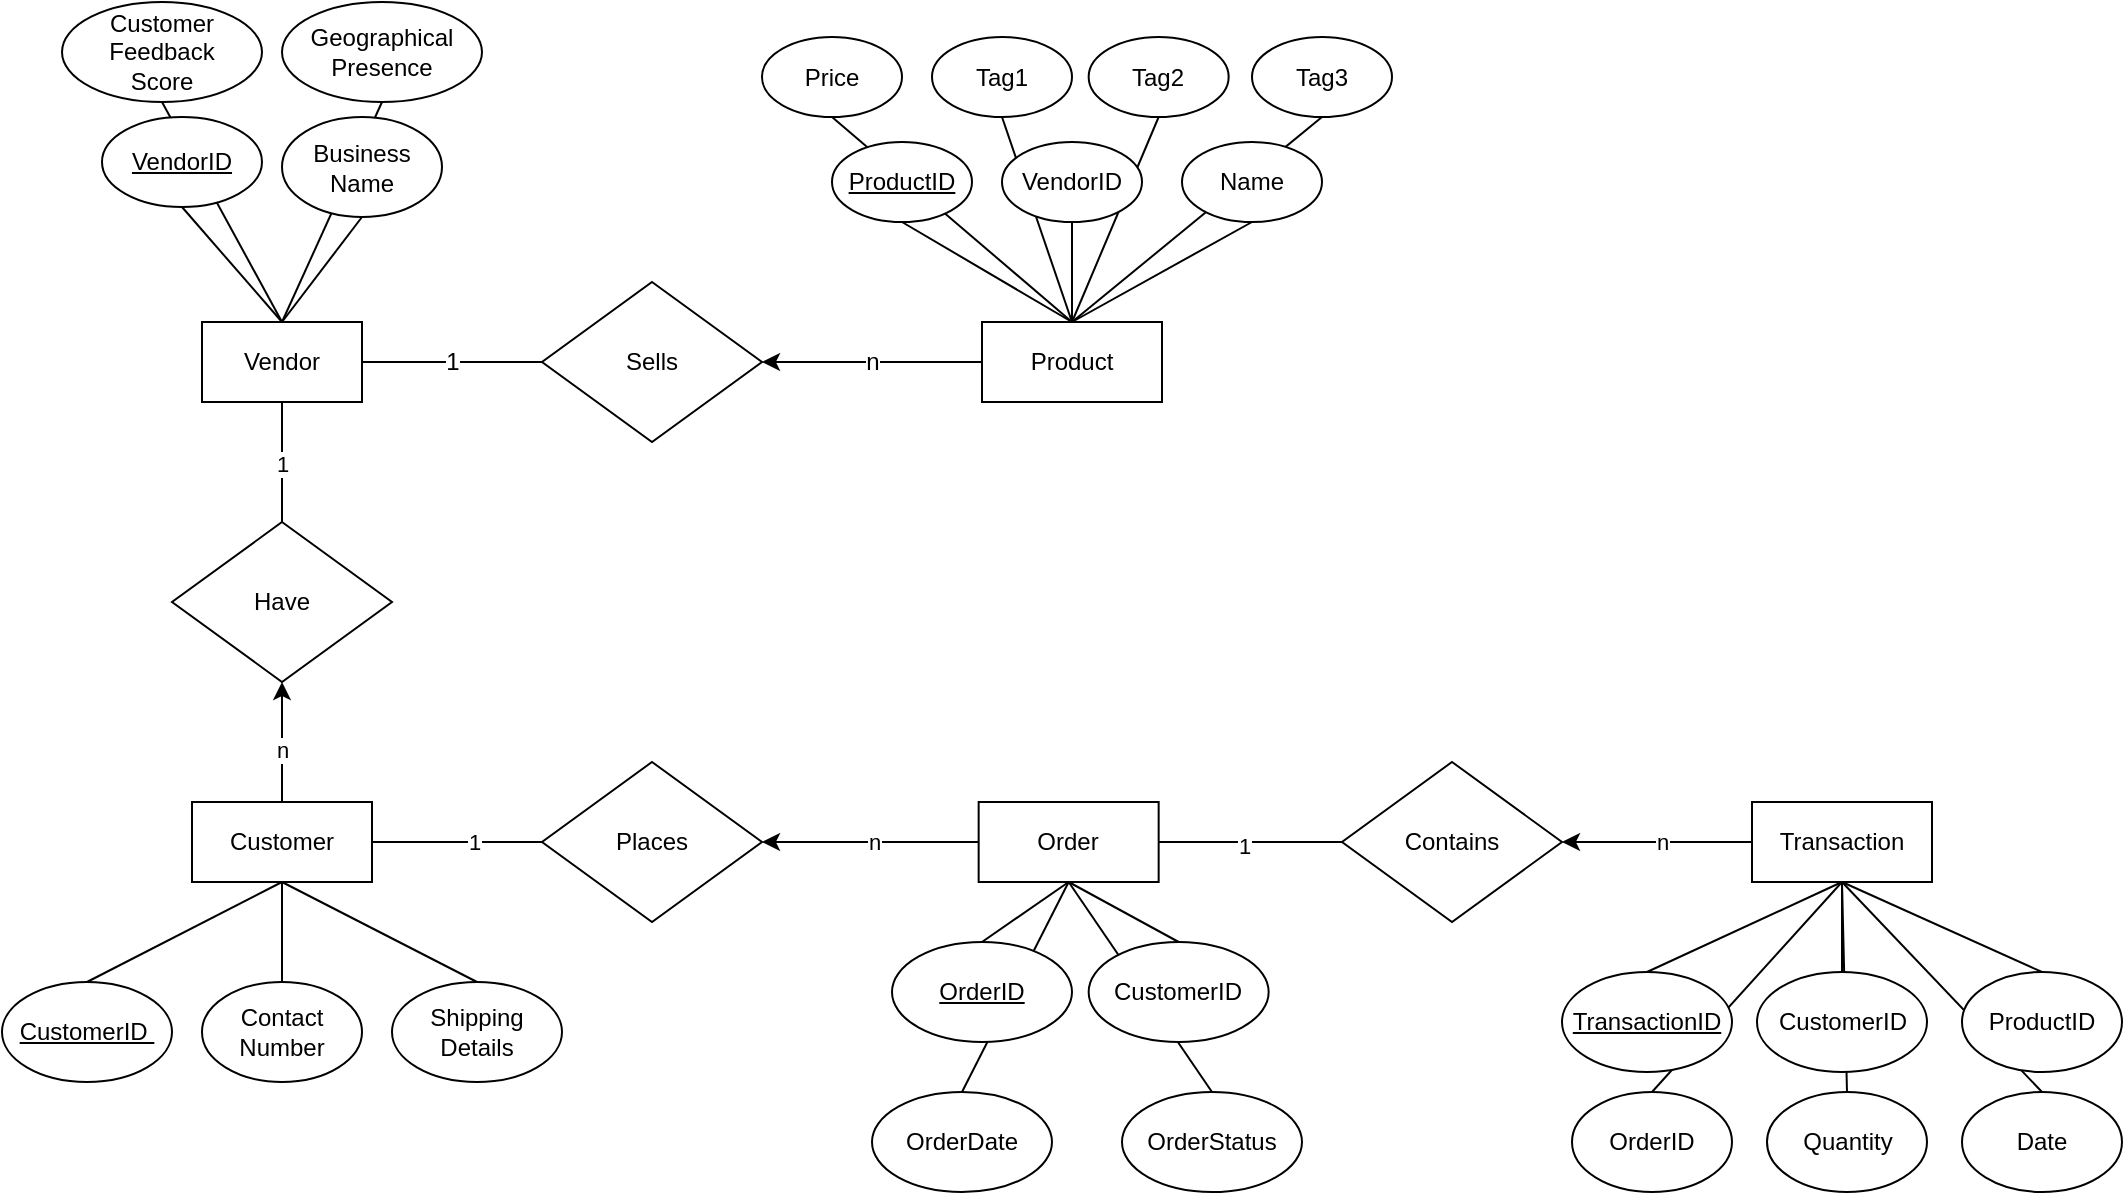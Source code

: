 <mxfile version="24.0.1" type="device">
  <diagram id="lJcxIilFmzmA60tg9Lab" name="COMP7640">
    <mxGraphModel dx="889" dy="809" grid="1" gridSize="10" guides="1" tooltips="1" connect="1" arrows="1" fold="1" page="1" pageScale="1" pageWidth="827" pageHeight="1169" math="0" shadow="0">
      <root>
        <mxCell id="0" />
        <mxCell id="1" parent="0" />
        <mxCell id="BudMGXlA0QWX80q1yIRq-11" value="" style="endArrow=none;html=1;rounded=0;entryX=0.5;entryY=1;entryDx=0;entryDy=0;exitX=0.5;exitY=0;exitDx=0;exitDy=0;" edge="1" parent="1" source="BudMGXlA0QWX80q1yIRq-10" target="c7rxWjCC11XbBpXKQtbY-49">
          <mxGeometry width="50" height="50" relative="1" as="geometry">
            <mxPoint x="660" y="540" as="sourcePoint" />
            <mxPoint x="710" y="490" as="targetPoint" />
          </mxGeometry>
        </mxCell>
        <mxCell id="BudMGXlA0QWX80q1yIRq-8" value="" style="endArrow=none;html=1;rounded=0;entryX=0.5;entryY=1;entryDx=0;entryDy=0;exitX=0.5;exitY=0;exitDx=0;exitDy=0;" edge="1" parent="1" source="BudMGXlA0QWX80q1yIRq-1" target="c7rxWjCC11XbBpXKQtbY-48">
          <mxGeometry width="50" height="50" relative="1" as="geometry">
            <mxPoint x="660" y="540" as="sourcePoint" />
            <mxPoint x="710" y="490" as="targetPoint" />
          </mxGeometry>
        </mxCell>
        <mxCell id="c7rxWjCC11XbBpXKQtbY-60" value="" style="endArrow=none;html=1;rounded=0;entryX=0.5;entryY=1;entryDx=0;entryDy=0;exitX=0.5;exitY=0;exitDx=0;exitDy=0;fontSize=12;" parent="1" source="c7rxWjCC11XbBpXKQtbY-86" target="c7rxWjCC11XbBpXKQtbY-49" edge="1">
          <mxGeometry width="50" height="50" relative="1" as="geometry">
            <mxPoint x="982.5" y="625" as="sourcePoint" />
            <mxPoint x="960" y="500" as="targetPoint" />
          </mxGeometry>
        </mxCell>
        <mxCell id="c7rxWjCC11XbBpXKQtbY-59" value="" style="endArrow=none;html=1;rounded=0;entryX=0.5;entryY=1;entryDx=0;entryDy=0;exitX=0.5;exitY=0;exitDx=0;exitDy=0;fontSize=12;" parent="1" source="c7rxWjCC11XbBpXKQtbY-54" target="c7rxWjCC11XbBpXKQtbY-49" edge="1">
          <mxGeometry width="50" height="50" relative="1" as="geometry">
            <mxPoint x="825.0" y="570" as="sourcePoint" />
            <mxPoint x="950" y="490" as="targetPoint" />
          </mxGeometry>
        </mxCell>
        <mxCell id="c7rxWjCC11XbBpXKQtbY-29" value="" style="endArrow=none;html=1;rounded=0;exitX=0.5;exitY=1;exitDx=0;exitDy=0;fontSize=12;" parent="1" source="c7rxWjCC11XbBpXKQtbY-27" edge="1">
          <mxGeometry width="50" height="50" relative="1" as="geometry">
            <mxPoint x="400" y="350" as="sourcePoint" />
            <mxPoint x="160" y="200" as="targetPoint" />
          </mxGeometry>
        </mxCell>
        <mxCell id="c7rxWjCC11XbBpXKQtbY-9" value="" style="endArrow=none;html=1;rounded=0;exitX=0.5;exitY=1;exitDx=0;exitDy=0;entryX=0.5;entryY=0;entryDx=0;entryDy=0;fontSize=12;" parent="1" source="c7rxWjCC11XbBpXKQtbY-6" target="c7rxWjCC11XbBpXKQtbY-2" edge="1">
          <mxGeometry width="50" height="50" relative="1" as="geometry">
            <mxPoint x="300" y="140" as="sourcePoint" />
            <mxPoint x="350" y="90" as="targetPoint" />
          </mxGeometry>
        </mxCell>
        <mxCell id="c7rxWjCC11XbBpXKQtbY-6" value="Customer&lt;br style=&quot;font-size: 12px;&quot;&gt;Feedback&lt;br style=&quot;font-size: 12px;&quot;&gt;Score" style="ellipse;whiteSpace=wrap;html=1;fontSize=12;" parent="1" vertex="1">
          <mxGeometry x="50" y="40" width="100" height="50" as="geometry" />
        </mxCell>
        <mxCell id="c7rxWjCC11XbBpXKQtbY-27" value="Geographical&lt;br style=&quot;font-size: 12px;&quot;&gt;Presence" style="ellipse;whiteSpace=wrap;html=1;fontSize=12;" parent="1" vertex="1">
          <mxGeometry x="160" y="40" width="100" height="50" as="geometry" />
        </mxCell>
        <mxCell id="c7rxWjCC11XbBpXKQtbY-43" value="" style="endArrow=none;html=1;rounded=0;entryX=0.5;entryY=1;entryDx=0;entryDy=0;exitX=0.5;exitY=0;exitDx=0;exitDy=0;fontSize=12;" parent="1" source="c7rxWjCC11XbBpXKQtbY-3" target="c7rxWjCC11XbBpXKQtbY-34" edge="1">
          <mxGeometry width="50" height="50" relative="1" as="geometry">
            <mxPoint x="230" y="350" as="sourcePoint" />
            <mxPoint x="280" y="300" as="targetPoint" />
          </mxGeometry>
        </mxCell>
        <mxCell id="c7rxWjCC11XbBpXKQtbY-42" value="" style="endArrow=none;html=1;rounded=0;entryX=0.5;entryY=1;entryDx=0;entryDy=0;exitX=0.5;exitY=0;exitDx=0;exitDy=0;fontSize=12;" parent="1" source="c7rxWjCC11XbBpXKQtbY-3" target="c7rxWjCC11XbBpXKQtbY-33" edge="1">
          <mxGeometry width="50" height="50" relative="1" as="geometry">
            <mxPoint x="230" y="350" as="sourcePoint" />
            <mxPoint x="280" y="300" as="targetPoint" />
          </mxGeometry>
        </mxCell>
        <mxCell id="c7rxWjCC11XbBpXKQtbY-39" value="" style="endArrow=none;html=1;rounded=0;entryX=0.5;entryY=1;entryDx=0;entryDy=0;exitX=0.5;exitY=0;exitDx=0;exitDy=0;fontSize=12;" parent="1" source="c7rxWjCC11XbBpXKQtbY-3" target="c7rxWjCC11XbBpXKQtbY-32" edge="1">
          <mxGeometry width="50" height="50" relative="1" as="geometry">
            <mxPoint x="230" y="350" as="sourcePoint" />
            <mxPoint x="280" y="300" as="targetPoint" />
          </mxGeometry>
        </mxCell>
        <mxCell id="c7rxWjCC11XbBpXKQtbY-38" value="" style="endArrow=none;html=1;rounded=0;entryX=0.5;entryY=1;entryDx=0;entryDy=0;exitX=0.5;exitY=0;exitDx=0;exitDy=0;fontSize=12;" parent="1" source="c7rxWjCC11XbBpXKQtbY-3" target="c7rxWjCC11XbBpXKQtbY-31" edge="1">
          <mxGeometry width="50" height="50" relative="1" as="geometry">
            <mxPoint x="230" y="350" as="sourcePoint" />
            <mxPoint x="435" y="97.5" as="targetPoint" />
          </mxGeometry>
        </mxCell>
        <mxCell id="c7rxWjCC11XbBpXKQtbY-19" value="" style="endArrow=none;html=1;rounded=0;exitX=0.5;exitY=0;exitDx=0;exitDy=0;entryX=0.5;entryY=1;entryDx=0;entryDy=0;fontSize=12;" parent="1" source="c7rxWjCC11XbBpXKQtbY-3" target="c7rxWjCC11XbBpXKQtbY-12" edge="1">
          <mxGeometry width="50" height="50" relative="1" as="geometry">
            <mxPoint x="295" y="160" as="sourcePoint" />
            <mxPoint x="385" y="210" as="targetPoint" />
          </mxGeometry>
        </mxCell>
        <mxCell id="c7rxWjCC11XbBpXKQtbY-1" value="&lt;u style=&quot;font-size: 12px;&quot;&gt;VendorID&lt;/u&gt;" style="ellipse;whiteSpace=wrap;html=1;fontSize=12;" parent="1" vertex="1">
          <mxGeometry x="70" y="97.5" width="80" height="45" as="geometry" />
        </mxCell>
        <mxCell id="c7rxWjCC11XbBpXKQtbY-2" value="Vendor" style="rounded=0;whiteSpace=wrap;html=1;fontSize=12;" parent="1" vertex="1">
          <mxGeometry x="120" y="200" width="80" height="40" as="geometry" />
        </mxCell>
        <mxCell id="c7rxWjCC11XbBpXKQtbY-3" value="Product" style="rounded=0;whiteSpace=wrap;html=1;fontSize=12;" parent="1" vertex="1">
          <mxGeometry x="510" y="200" width="90" height="40" as="geometry" />
        </mxCell>
        <mxCell id="c7rxWjCC11XbBpXKQtbY-73" style="edgeStyle=orthogonalEdgeStyle;rounded=0;orthogonalLoop=1;jettySize=auto;html=1;" parent="1" source="c7rxWjCC11XbBpXKQtbY-4" edge="1">
          <mxGeometry relative="1" as="geometry">
            <mxPoint x="350" y="460" as="targetPoint" />
          </mxGeometry>
        </mxCell>
        <mxCell id="c7rxWjCC11XbBpXKQtbY-75" value="1" style="edgeLabel;html=1;align=center;verticalAlign=middle;resizable=0;points=[];" parent="c7rxWjCC11XbBpXKQtbY-73" vertex="1" connectable="0">
          <mxGeometry x="-0.308" relative="1" as="geometry">
            <mxPoint as="offset" />
          </mxGeometry>
        </mxCell>
        <mxCell id="c7rxWjCC11XbBpXKQtbY-4" value="Customer" style="rounded=0;whiteSpace=wrap;html=1;fontSize=12;" parent="1" vertex="1">
          <mxGeometry x="115" y="440" width="90" height="40" as="geometry" />
        </mxCell>
        <mxCell id="c7rxWjCC11XbBpXKQtbY-5" value="&lt;font style=&quot;font-size: 12px;&quot;&gt;Business&lt;br style=&quot;font-size: 12px;&quot;&gt;Name&lt;/font&gt;" style="ellipse;whiteSpace=wrap;html=1;fontSize=12;" parent="1" vertex="1">
          <mxGeometry x="160" y="97.5" width="80" height="50" as="geometry" />
        </mxCell>
        <mxCell id="c7rxWjCC11XbBpXKQtbY-7" value="" style="endArrow=none;html=1;rounded=0;exitX=0.5;exitY=1;exitDx=0;exitDy=0;entryX=0.5;entryY=0;entryDx=0;entryDy=0;fontSize=12;" parent="1" source="c7rxWjCC11XbBpXKQtbY-1" target="c7rxWjCC11XbBpXKQtbY-2" edge="1">
          <mxGeometry width="50" height="50" relative="1" as="geometry">
            <mxPoint x="300" y="140" as="sourcePoint" />
            <mxPoint x="350" y="90" as="targetPoint" />
          </mxGeometry>
        </mxCell>
        <mxCell id="c7rxWjCC11XbBpXKQtbY-8" value="" style="endArrow=none;html=1;rounded=0;exitX=0.5;exitY=1;exitDx=0;exitDy=0;entryX=0.5;entryY=0;entryDx=0;entryDy=0;fontSize=12;" parent="1" source="c7rxWjCC11XbBpXKQtbY-5" target="c7rxWjCC11XbBpXKQtbY-2" edge="1">
          <mxGeometry width="50" height="50" relative="1" as="geometry">
            <mxPoint x="75" y="160" as="sourcePoint" />
            <mxPoint x="170" y="210" as="targetPoint" />
          </mxGeometry>
        </mxCell>
        <mxCell id="c7rxWjCC11XbBpXKQtbY-10" value="&lt;u style=&quot;font-size: 12px;&quot;&gt;ProductID&lt;/u&gt;" style="ellipse;whiteSpace=wrap;html=1;fontSize=12;" parent="1" vertex="1">
          <mxGeometry x="435" y="110" width="70" height="40" as="geometry" />
        </mxCell>
        <mxCell id="c7rxWjCC11XbBpXKQtbY-12" value="Name" style="ellipse;whiteSpace=wrap;html=1;fontSize=12;" parent="1" vertex="1">
          <mxGeometry x="610" y="110" width="70" height="40" as="geometry" />
        </mxCell>
        <mxCell id="c7rxWjCC11XbBpXKQtbY-13" value="CustomerID&amp;nbsp;" style="ellipse;whiteSpace=wrap;html=1;fontSize=12;fontStyle=4" parent="1" vertex="1">
          <mxGeometry x="20" y="530" width="85" height="50" as="geometry" />
        </mxCell>
        <mxCell id="c7rxWjCC11XbBpXKQtbY-14" value="Contact&lt;br style=&quot;font-size: 12px;&quot;&gt;Number" style="ellipse;whiteSpace=wrap;html=1;fontSize=12;" parent="1" vertex="1">
          <mxGeometry x="120" y="530" width="80" height="50" as="geometry" />
        </mxCell>
        <mxCell id="c7rxWjCC11XbBpXKQtbY-17" value="" style="endArrow=none;html=1;rounded=0;exitX=0.5;exitY=1;exitDx=0;exitDy=0;entryX=0.5;entryY=0;entryDx=0;entryDy=0;fontSize=12;" parent="1" source="c7rxWjCC11XbBpXKQtbY-10" target="c7rxWjCC11XbBpXKQtbY-3" edge="1">
          <mxGeometry width="50" height="50" relative="1" as="geometry">
            <mxPoint x="225" y="430" as="sourcePoint" />
            <mxPoint x="165" y="480" as="targetPoint" />
          </mxGeometry>
        </mxCell>
        <mxCell id="c7rxWjCC11XbBpXKQtbY-15" value="" style="endArrow=none;html=1;rounded=0;exitX=0.5;exitY=1;exitDx=0;exitDy=0;entryX=0.5;entryY=0;entryDx=0;entryDy=0;fontSize=12;" parent="1" source="c7rxWjCC11XbBpXKQtbY-4" target="c7rxWjCC11XbBpXKQtbY-13" edge="1">
          <mxGeometry width="50" height="50" relative="1" as="geometry">
            <mxPoint x="90" y="210" as="sourcePoint" />
            <mxPoint x="-5" y="260" as="targetPoint" />
          </mxGeometry>
        </mxCell>
        <mxCell id="c7rxWjCC11XbBpXKQtbY-16" value="" style="endArrow=none;html=1;rounded=0;exitX=0.5;exitY=1;exitDx=0;exitDy=0;entryX=0.5;entryY=0;entryDx=0;entryDy=0;fontSize=12;" parent="1" source="c7rxWjCC11XbBpXKQtbY-4" target="c7rxWjCC11XbBpXKQtbY-14" edge="1">
          <mxGeometry width="50" height="50" relative="1" as="geometry">
            <mxPoint x="170" y="490" as="sourcePoint" />
            <mxPoint x="110" y="540" as="targetPoint" />
          </mxGeometry>
        </mxCell>
        <mxCell id="c7rxWjCC11XbBpXKQtbY-18" value="" style="endArrow=none;html=1;rounded=0;entryX=0.5;entryY=1;entryDx=0;entryDy=0;fontSize=12;exitX=0.5;exitY=0;exitDx=0;exitDy=0;" parent="1" source="c7rxWjCC11XbBpXKQtbY-3" target="c7rxWjCC11XbBpXKQtbY-11" edge="1">
          <mxGeometry width="50" height="50" relative="1" as="geometry">
            <mxPoint x="295" y="160" as="sourcePoint" />
            <mxPoint x="385" y="210" as="targetPoint" />
          </mxGeometry>
        </mxCell>
        <mxCell id="c7rxWjCC11XbBpXKQtbY-20" value="Sells" style="rhombus;whiteSpace=wrap;html=1;fontSize=12;" parent="1" vertex="1">
          <mxGeometry x="290" y="180" width="110" height="80" as="geometry" />
        </mxCell>
        <mxCell id="c7rxWjCC11XbBpXKQtbY-21" value="1" style="endArrow=none;html=1;rounded=0;exitX=1;exitY=0.5;exitDx=0;exitDy=0;entryX=0;entryY=0.5;entryDx=0;entryDy=0;fontSize=12;endFill=0;" parent="1" source="c7rxWjCC11XbBpXKQtbY-2" target="c7rxWjCC11XbBpXKQtbY-20" edge="1">
          <mxGeometry width="50" height="50" relative="1" as="geometry">
            <mxPoint x="410" y="60" as="sourcePoint" />
            <mxPoint x="460" y="10" as="targetPoint" />
          </mxGeometry>
        </mxCell>
        <mxCell id="c7rxWjCC11XbBpXKQtbY-22" value="n" style="endArrow=none;html=1;rounded=0;exitX=1;exitY=0.5;exitDx=0;exitDy=0;entryX=0;entryY=0.5;entryDx=0;entryDy=0;startArrow=classic;startFill=1;fontSize=12;strokeWidth=1;" parent="1" source="c7rxWjCC11XbBpXKQtbY-20" target="c7rxWjCC11XbBpXKQtbY-3" edge="1">
          <mxGeometry width="50" height="50" relative="1" as="geometry">
            <mxPoint x="435" y="220" as="sourcePoint" />
            <mxPoint x="495" y="10" as="targetPoint" />
          </mxGeometry>
        </mxCell>
        <mxCell id="c7rxWjCC11XbBpXKQtbY-23" value="Have" style="rhombus;whiteSpace=wrap;html=1;fontSize=12;" parent="1" vertex="1">
          <mxGeometry x="105" y="300" width="110" height="80" as="geometry" />
        </mxCell>
        <mxCell id="c7rxWjCC11XbBpXKQtbY-24" value="" style="endArrow=none;html=1;rounded=0;exitX=0.5;exitY=1;exitDx=0;exitDy=0;entryX=0.5;entryY=0;entryDx=0;entryDy=0;endFill=0;fontSize=12;" parent="1" source="c7rxWjCC11XbBpXKQtbY-2" target="c7rxWjCC11XbBpXKQtbY-23" edge="1">
          <mxGeometry width="50" height="50" relative="1" as="geometry">
            <mxPoint x="350" y="360" as="sourcePoint" />
            <mxPoint x="400" y="310" as="targetPoint" />
          </mxGeometry>
        </mxCell>
        <mxCell id="c7rxWjCC11XbBpXKQtbY-89" value="1" style="edgeLabel;html=1;align=center;verticalAlign=middle;resizable=0;points=[];" parent="c7rxWjCC11XbBpXKQtbY-24" vertex="1" connectable="0">
          <mxGeometry x="0.017" relative="1" as="geometry">
            <mxPoint as="offset" />
          </mxGeometry>
        </mxCell>
        <mxCell id="c7rxWjCC11XbBpXKQtbY-25" value="" style="endArrow=classic;html=1;rounded=0;entryX=0.5;entryY=1;entryDx=0;entryDy=0;exitX=0.5;exitY=0;exitDx=0;exitDy=0;fontSize=12;endFill=1;" parent="1" source="c7rxWjCC11XbBpXKQtbY-4" target="c7rxWjCC11XbBpXKQtbY-23" edge="1">
          <mxGeometry width="50" height="50" relative="1" as="geometry">
            <mxPoint x="350" y="360" as="sourcePoint" />
            <mxPoint x="400" y="310" as="targetPoint" />
          </mxGeometry>
        </mxCell>
        <mxCell id="c7rxWjCC11XbBpXKQtbY-88" value="n" style="edgeLabel;html=1;align=center;verticalAlign=middle;resizable=0;points=[];" parent="c7rxWjCC11XbBpXKQtbY-25" vertex="1" connectable="0">
          <mxGeometry x="-0.128" relative="1" as="geometry">
            <mxPoint as="offset" />
          </mxGeometry>
        </mxCell>
        <mxCell id="c7rxWjCC11XbBpXKQtbY-11" value="VendorID" style="ellipse;whiteSpace=wrap;html=1;fontSize=12;" parent="1" vertex="1">
          <mxGeometry x="520" y="110" width="70" height="40" as="geometry" />
        </mxCell>
        <mxCell id="c7rxWjCC11XbBpXKQtbY-41" style="edgeStyle=orthogonalEdgeStyle;rounded=0;orthogonalLoop=1;jettySize=auto;html=1;exitX=0.5;exitY=1;exitDx=0;exitDy=0;fontSize=12;" parent="1" source="c7rxWjCC11XbBpXKQtbY-33" target="c7rxWjCC11XbBpXKQtbY-33" edge="1">
          <mxGeometry relative="1" as="geometry" />
        </mxCell>
        <mxCell id="c7rxWjCC11XbBpXKQtbY-31" value="Price" style="ellipse;whiteSpace=wrap;html=1;fontSize=12;" parent="1" vertex="1">
          <mxGeometry x="400" y="57.5" width="70" height="40" as="geometry" />
        </mxCell>
        <mxCell id="c7rxWjCC11XbBpXKQtbY-32" value="Tag1" style="ellipse;whiteSpace=wrap;html=1;fontSize=12;" parent="1" vertex="1">
          <mxGeometry x="485" y="57.5" width="70" height="40" as="geometry" />
        </mxCell>
        <mxCell id="c7rxWjCC11XbBpXKQtbY-33" value="Tag2" style="ellipse;whiteSpace=wrap;html=1;fontSize=12;" parent="1" vertex="1">
          <mxGeometry x="563.33" y="57.5" width="70" height="40" as="geometry" />
        </mxCell>
        <mxCell id="c7rxWjCC11XbBpXKQtbY-34" value="Tag3" style="ellipse;whiteSpace=wrap;html=1;fontSize=12;" parent="1" vertex="1">
          <mxGeometry x="645" y="57.5" width="70" height="40" as="geometry" />
        </mxCell>
        <mxCell id="c7rxWjCC11XbBpXKQtbY-46" value="Shipping&lt;br style=&quot;font-size: 12px;&quot;&gt;Details" style="ellipse;whiteSpace=wrap;html=1;fontSize=12;" parent="1" vertex="1">
          <mxGeometry x="215" y="530" width="85" height="50" as="geometry" />
        </mxCell>
        <mxCell id="c7rxWjCC11XbBpXKQtbY-47" value="" style="endArrow=none;html=1;rounded=0;exitX=0.5;exitY=1;exitDx=0;exitDy=0;entryX=0.5;entryY=0;entryDx=0;entryDy=0;fontSize=12;" parent="1" source="c7rxWjCC11XbBpXKQtbY-4" target="c7rxWjCC11XbBpXKQtbY-46" edge="1">
          <mxGeometry width="50" height="50" relative="1" as="geometry">
            <mxPoint x="170" y="490" as="sourcePoint" />
            <mxPoint x="185" y="540" as="targetPoint" />
          </mxGeometry>
        </mxCell>
        <mxCell id="c7rxWjCC11XbBpXKQtbY-74" style="edgeStyle=orthogonalEdgeStyle;rounded=0;orthogonalLoop=1;jettySize=auto;html=1;entryX=1;entryY=0.5;entryDx=0;entryDy=0;" parent="1" source="c7rxWjCC11XbBpXKQtbY-48" target="c7rxWjCC11XbBpXKQtbY-72" edge="1">
          <mxGeometry relative="1" as="geometry" />
        </mxCell>
        <mxCell id="c7rxWjCC11XbBpXKQtbY-77" value="n" style="edgeLabel;html=1;align=center;verticalAlign=middle;resizable=0;points=[];" parent="c7rxWjCC11XbBpXKQtbY-74" vertex="1" connectable="0">
          <mxGeometry x="-0.021" relative="1" as="geometry">
            <mxPoint as="offset" />
          </mxGeometry>
        </mxCell>
        <mxCell id="c7rxWjCC11XbBpXKQtbY-80" style="edgeStyle=orthogonalEdgeStyle;rounded=0;orthogonalLoop=1;jettySize=auto;html=1;endArrow=none;endFill=0;" parent="1" source="c7rxWjCC11XbBpXKQtbY-48" target="c7rxWjCC11XbBpXKQtbY-79" edge="1">
          <mxGeometry relative="1" as="geometry" />
        </mxCell>
        <mxCell id="c7rxWjCC11XbBpXKQtbY-82" value="1" style="edgeLabel;html=1;align=center;verticalAlign=middle;resizable=0;points=[];" parent="c7rxWjCC11XbBpXKQtbY-80" vertex="1" connectable="0">
          <mxGeometry x="-0.081" y="-2" relative="1" as="geometry">
            <mxPoint as="offset" />
          </mxGeometry>
        </mxCell>
        <mxCell id="c7rxWjCC11XbBpXKQtbY-48" value="Order" style="rounded=0;whiteSpace=wrap;html=1;fontSize=12;" parent="1" vertex="1">
          <mxGeometry x="508.33" y="440" width="90" height="40" as="geometry" />
        </mxCell>
        <mxCell id="c7rxWjCC11XbBpXKQtbY-81" value="" style="edgeStyle=orthogonalEdgeStyle;rounded=0;orthogonalLoop=1;jettySize=auto;html=1;entryX=1;entryY=0.5;entryDx=0;entryDy=0;" parent="1" source="c7rxWjCC11XbBpXKQtbY-49" target="c7rxWjCC11XbBpXKQtbY-79" edge="1">
          <mxGeometry relative="1" as="geometry">
            <mxPoint x="810" y="460" as="targetPoint" />
          </mxGeometry>
        </mxCell>
        <mxCell id="c7rxWjCC11XbBpXKQtbY-87" value="n" style="edgeLabel;html=1;align=center;verticalAlign=middle;resizable=0;points=[];" parent="c7rxWjCC11XbBpXKQtbY-81" vertex="1" connectable="0">
          <mxGeometry x="-0.239" y="3" relative="1" as="geometry">
            <mxPoint x="-9" y="-3" as="offset" />
          </mxGeometry>
        </mxCell>
        <mxCell id="c7rxWjCC11XbBpXKQtbY-49" value="Transaction" style="rounded=0;whiteSpace=wrap;html=1;fontSize=12;" parent="1" vertex="1">
          <mxGeometry x="895" y="440" width="90" height="40" as="geometry" />
        </mxCell>
        <mxCell id="c7rxWjCC11XbBpXKQtbY-50" value="TransactionID" style="ellipse;whiteSpace=wrap;html=1;fontSize=12;fontStyle=4" parent="1" vertex="1">
          <mxGeometry x="800" y="525" width="85" height="50" as="geometry" />
        </mxCell>
        <mxCell id="c7rxWjCC11XbBpXKQtbY-51" value="" style="endArrow=none;html=1;rounded=0;entryX=0.5;entryY=1;entryDx=0;entryDy=0;exitX=0.5;exitY=0;exitDx=0;exitDy=0;fontSize=12;" parent="1" source="c7rxWjCC11XbBpXKQtbY-50" target="c7rxWjCC11XbBpXKQtbY-49" edge="1">
          <mxGeometry width="50" height="50" relative="1" as="geometry">
            <mxPoint x="565" y="430" as="sourcePoint" />
            <mxPoint x="615" y="380" as="targetPoint" />
          </mxGeometry>
        </mxCell>
        <mxCell id="c7rxWjCC11XbBpXKQtbY-52" value="CustomerID" style="ellipse;whiteSpace=wrap;html=1;fontSize=12;" parent="1" vertex="1">
          <mxGeometry x="897.5" y="525" width="85" height="50" as="geometry" />
        </mxCell>
        <mxCell id="c7rxWjCC11XbBpXKQtbY-53" value="ProductID" style="ellipse;whiteSpace=wrap;html=1;fontSize=12;" parent="1" vertex="1">
          <mxGeometry x="1000" y="525" width="80" height="50" as="geometry" />
        </mxCell>
        <mxCell id="c7rxWjCC11XbBpXKQtbY-54" value="Quantity" style="ellipse;whiteSpace=wrap;html=1;fontSize=12;" parent="1" vertex="1">
          <mxGeometry x="902.5" y="585" width="80" height="50" as="geometry" />
        </mxCell>
        <mxCell id="c7rxWjCC11XbBpXKQtbY-56" value="" style="endArrow=none;html=1;rounded=0;exitX=0.5;exitY=0;exitDx=0;exitDy=0;entryX=0.5;entryY=1;entryDx=0;entryDy=0;fontSize=12;" parent="1" source="c7rxWjCC11XbBpXKQtbY-52" target="c7rxWjCC11XbBpXKQtbY-49" edge="1">
          <mxGeometry width="50" height="50" relative="1" as="geometry">
            <mxPoint x="825.0" y="570" as="sourcePoint" />
            <mxPoint x="875" y="500" as="targetPoint" />
          </mxGeometry>
        </mxCell>
        <mxCell id="c7rxWjCC11XbBpXKQtbY-58" value="" style="endArrow=none;html=1;rounded=0;exitX=0.5;exitY=0;exitDx=0;exitDy=0;entryX=0.5;entryY=1;entryDx=0;entryDy=0;fontSize=12;" parent="1" source="c7rxWjCC11XbBpXKQtbY-53" target="c7rxWjCC11XbBpXKQtbY-49" edge="1">
          <mxGeometry width="50" height="50" relative="1" as="geometry">
            <mxPoint x="935" y="570" as="sourcePoint" />
            <mxPoint x="875" y="510" as="targetPoint" />
          </mxGeometry>
        </mxCell>
        <mxCell id="c7rxWjCC11XbBpXKQtbY-62" value="CustomerID" style="ellipse;whiteSpace=wrap;html=1;fontSize=12;" parent="1" vertex="1">
          <mxGeometry x="563.33" y="510" width="90" height="50" as="geometry" />
        </mxCell>
        <mxCell id="c7rxWjCC11XbBpXKQtbY-63" value="OrderDate" style="ellipse;whiteSpace=wrap;html=1;fontSize=12;" parent="1" vertex="1">
          <mxGeometry x="455" y="585" width="90" height="50" as="geometry" />
        </mxCell>
        <mxCell id="c7rxWjCC11XbBpXKQtbY-72" value="Places" style="rhombus;whiteSpace=wrap;html=1;fontSize=12;" parent="1" vertex="1">
          <mxGeometry x="290" y="420" width="110" height="80" as="geometry" />
        </mxCell>
        <mxCell id="c7rxWjCC11XbBpXKQtbY-79" value="Contains" style="rhombus;whiteSpace=wrap;html=1;fontSize=12;" parent="1" vertex="1">
          <mxGeometry x="690" y="420" width="110" height="80" as="geometry" />
        </mxCell>
        <mxCell id="c7rxWjCC11XbBpXKQtbY-86" value="Date" style="ellipse;whiteSpace=wrap;html=1;fontSize=12;" parent="1" vertex="1">
          <mxGeometry x="1000" y="585" width="80" height="50" as="geometry" />
        </mxCell>
        <mxCell id="BudMGXlA0QWX80q1yIRq-1" value="OrderStatus" style="ellipse;whiteSpace=wrap;html=1;fontSize=12;" vertex="1" parent="1">
          <mxGeometry x="580" y="585" width="90" height="50" as="geometry" />
        </mxCell>
        <mxCell id="BudMGXlA0QWX80q1yIRq-4" value="" style="endArrow=none;html=1;rounded=0;entryX=0.5;entryY=1;entryDx=0;entryDy=0;fontSize=12;exitX=0.5;exitY=0;exitDx=0;exitDy=0;" edge="1" parent="1" source="c7rxWjCC11XbBpXKQtbY-63" target="c7rxWjCC11XbBpXKQtbY-48">
          <mxGeometry width="50" height="50" relative="1" as="geometry">
            <mxPoint x="510" y="586" as="sourcePoint" />
            <mxPoint x="553" y="480" as="targetPoint" />
          </mxGeometry>
        </mxCell>
        <mxCell id="c7rxWjCC11XbBpXKQtbY-61" value="OrderID" style="ellipse;whiteSpace=wrap;html=1;fontSize=12;fontStyle=4" parent="1" vertex="1">
          <mxGeometry x="465" y="510" width="90" height="50" as="geometry" />
        </mxCell>
        <mxCell id="BudMGXlA0QWX80q1yIRq-6" value="" style="endArrow=none;html=1;rounded=0;entryX=0.5;entryY=1;entryDx=0;entryDy=0;exitX=0.5;exitY=0;exitDx=0;exitDy=0;" edge="1" parent="1" source="c7rxWjCC11XbBpXKQtbY-61" target="c7rxWjCC11XbBpXKQtbY-48">
          <mxGeometry width="50" height="50" relative="1" as="geometry">
            <mxPoint x="660" y="540" as="sourcePoint" />
            <mxPoint x="710" y="490" as="targetPoint" />
          </mxGeometry>
        </mxCell>
        <mxCell id="BudMGXlA0QWX80q1yIRq-7" value="" style="endArrow=none;html=1;rounded=0;entryX=0.5;entryY=1;entryDx=0;entryDy=0;exitX=0.5;exitY=0;exitDx=0;exitDy=0;" edge="1" parent="1" source="c7rxWjCC11XbBpXKQtbY-62" target="c7rxWjCC11XbBpXKQtbY-48">
          <mxGeometry width="50" height="50" relative="1" as="geometry">
            <mxPoint x="610" y="510" as="sourcePoint" />
            <mxPoint x="710" y="490" as="targetPoint" />
          </mxGeometry>
        </mxCell>
        <mxCell id="BudMGXlA0QWX80q1yIRq-10" value="OrderID" style="ellipse;whiteSpace=wrap;html=1;fontSize=12;" vertex="1" parent="1">
          <mxGeometry x="805" y="585" width="80" height="50" as="geometry" />
        </mxCell>
      </root>
    </mxGraphModel>
  </diagram>
</mxfile>
